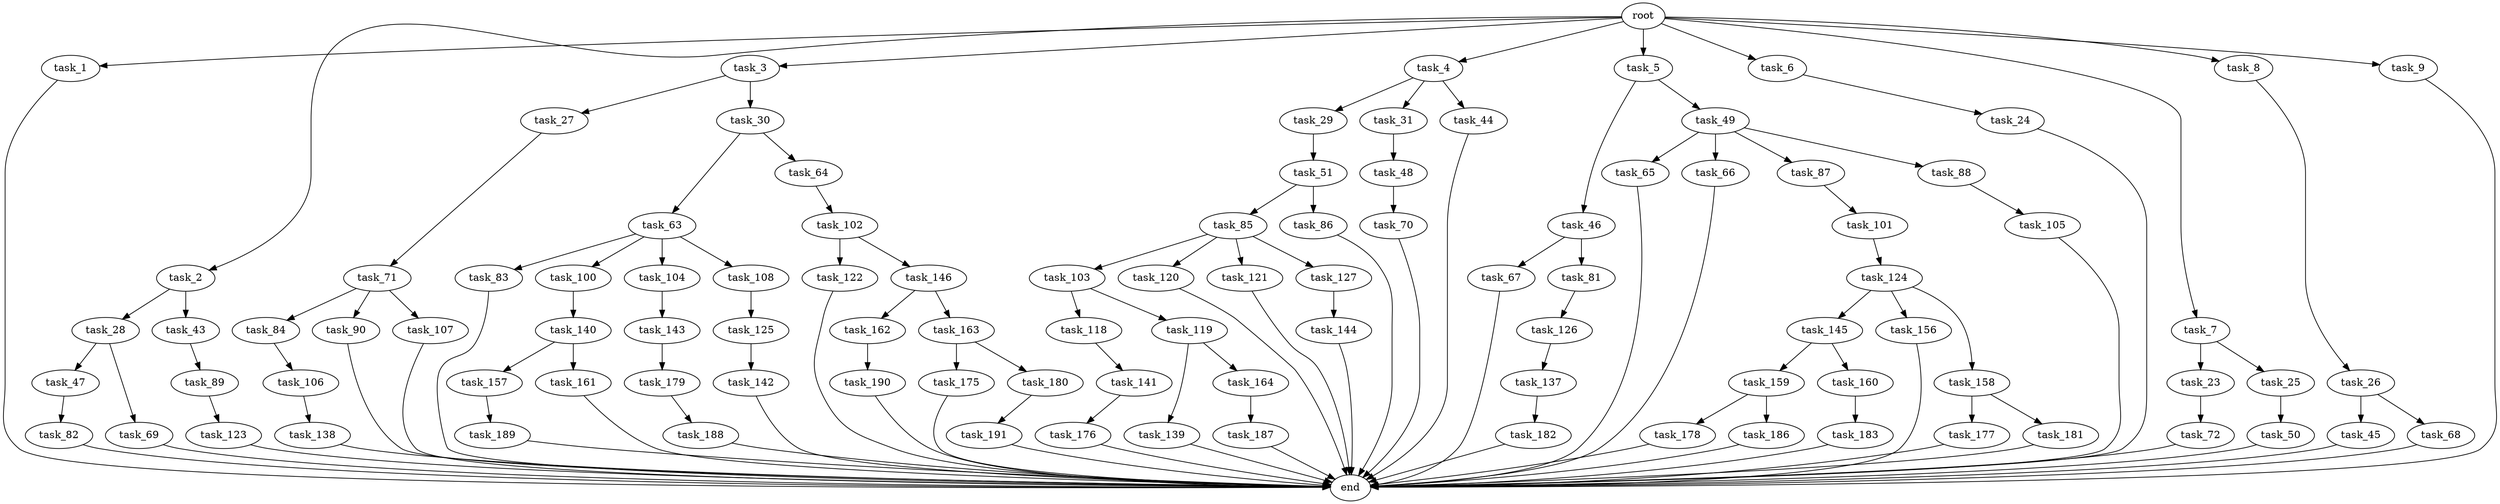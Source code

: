 digraph G {
  root [size="0.000000"];
  task_1 [size="102.400000"];
  task_2 [size="102.400000"];
  task_3 [size="102.400000"];
  task_4 [size="102.400000"];
  task_5 [size="102.400000"];
  task_6 [size="102.400000"];
  task_7 [size="102.400000"];
  task_8 [size="102.400000"];
  task_9 [size="102.400000"];
  task_23 [size="3435973836.800000"];
  task_24 [size="85899345920.000000"];
  task_25 [size="3435973836.800000"];
  task_26 [size="54975581388.800003"];
  task_27 [size="30923764531.200001"];
  task_28 [size="42090679500.800003"];
  task_29 [size="21474836480.000000"];
  task_30 [size="30923764531.200001"];
  task_31 [size="21474836480.000000"];
  task_43 [size="42090679500.800003"];
  task_44 [size="21474836480.000000"];
  task_45 [size="42090679500.800003"];
  task_46 [size="13743895347.200001"];
  task_47 [size="42090679500.800003"];
  task_48 [size="42090679500.800003"];
  task_49 [size="13743895347.200001"];
  task_50 [size="7730941132.800000"];
  task_51 [size="13743895347.200001"];
  task_63 [size="69578470195.199997"];
  task_64 [size="69578470195.199997"];
  task_65 [size="7730941132.800000"];
  task_66 [size="7730941132.800000"];
  task_67 [size="7730941132.800000"];
  task_68 [size="42090679500.800003"];
  task_69 [size="42090679500.800003"];
  task_70 [size="13743895347.200001"];
  task_71 [size="7730941132.800000"];
  task_72 [size="69578470195.199997"];
  task_81 [size="7730941132.800000"];
  task_82 [size="69578470195.199997"];
  task_83 [size="3435973836.800000"];
  task_84 [size="54975581388.800003"];
  task_85 [size="85899345920.000000"];
  task_86 [size="85899345920.000000"];
  task_87 [size="7730941132.800000"];
  task_88 [size="7730941132.800000"];
  task_89 [size="42090679500.800003"];
  task_90 [size="54975581388.800003"];
  task_100 [size="3435973836.800000"];
  task_101 [size="21474836480.000000"];
  task_102 [size="69578470195.199997"];
  task_103 [size="54975581388.800003"];
  task_104 [size="3435973836.800000"];
  task_105 [size="7730941132.800000"];
  task_106 [size="30923764531.200001"];
  task_107 [size="54975581388.800003"];
  task_108 [size="3435973836.800000"];
  task_118 [size="13743895347.200001"];
  task_119 [size="13743895347.200001"];
  task_120 [size="54975581388.800003"];
  task_121 [size="54975581388.800003"];
  task_122 [size="42090679500.800003"];
  task_123 [size="7730941132.800000"];
  task_124 [size="3435973836.800000"];
  task_125 [size="7730941132.800000"];
  task_126 [size="85899345920.000000"];
  task_127 [size="54975581388.800003"];
  task_137 [size="13743895347.200001"];
  task_138 [size="42090679500.800003"];
  task_139 [size="42090679500.800003"];
  task_140 [size="42090679500.800003"];
  task_141 [size="30923764531.200001"];
  task_142 [size="7730941132.800000"];
  task_143 [size="42090679500.800003"];
  task_144 [size="21474836480.000000"];
  task_145 [size="69578470195.199997"];
  task_146 [size="42090679500.800003"];
  task_156 [size="69578470195.199997"];
  task_157 [size="54975581388.800003"];
  task_158 [size="69578470195.199997"];
  task_159 [size="42090679500.800003"];
  task_160 [size="42090679500.800003"];
  task_161 [size="54975581388.800003"];
  task_162 [size="30923764531.200001"];
  task_163 [size="30923764531.200001"];
  task_164 [size="42090679500.800003"];
  task_175 [size="7730941132.800000"];
  task_176 [size="3435973836.800000"];
  task_177 [size="3435973836.800000"];
  task_178 [size="69578470195.199997"];
  task_179 [size="13743895347.200001"];
  task_180 [size="7730941132.800000"];
  task_181 [size="3435973836.800000"];
  task_182 [size="3435973836.800000"];
  task_183 [size="42090679500.800003"];
  task_186 [size="69578470195.199997"];
  task_187 [size="85899345920.000000"];
  task_188 [size="3435973836.800000"];
  task_189 [size="85899345920.000000"];
  task_190 [size="30923764531.200001"];
  task_191 [size="69578470195.199997"];
  end [size="0.000000"];

  root -> task_1 [size="1.000000"];
  root -> task_2 [size="1.000000"];
  root -> task_3 [size="1.000000"];
  root -> task_4 [size="1.000000"];
  root -> task_5 [size="1.000000"];
  root -> task_6 [size="1.000000"];
  root -> task_7 [size="1.000000"];
  root -> task_8 [size="1.000000"];
  root -> task_9 [size="1.000000"];
  task_1 -> end [size="1.000000"];
  task_2 -> task_28 [size="411041792.000000"];
  task_2 -> task_43 [size="411041792.000000"];
  task_3 -> task_27 [size="301989888.000000"];
  task_3 -> task_30 [size="301989888.000000"];
  task_4 -> task_29 [size="209715200.000000"];
  task_4 -> task_31 [size="209715200.000000"];
  task_4 -> task_44 [size="209715200.000000"];
  task_5 -> task_46 [size="134217728.000000"];
  task_5 -> task_49 [size="134217728.000000"];
  task_6 -> task_24 [size="838860800.000000"];
  task_7 -> task_23 [size="33554432.000000"];
  task_7 -> task_25 [size="33554432.000000"];
  task_8 -> task_26 [size="536870912.000000"];
  task_9 -> end [size="1.000000"];
  task_23 -> task_72 [size="679477248.000000"];
  task_24 -> end [size="1.000000"];
  task_25 -> task_50 [size="75497472.000000"];
  task_26 -> task_45 [size="411041792.000000"];
  task_26 -> task_68 [size="411041792.000000"];
  task_27 -> task_71 [size="75497472.000000"];
  task_28 -> task_47 [size="411041792.000000"];
  task_28 -> task_69 [size="411041792.000000"];
  task_29 -> task_51 [size="134217728.000000"];
  task_30 -> task_63 [size="679477248.000000"];
  task_30 -> task_64 [size="679477248.000000"];
  task_31 -> task_48 [size="411041792.000000"];
  task_43 -> task_89 [size="411041792.000000"];
  task_44 -> end [size="1.000000"];
  task_45 -> end [size="1.000000"];
  task_46 -> task_67 [size="75497472.000000"];
  task_46 -> task_81 [size="75497472.000000"];
  task_47 -> task_82 [size="679477248.000000"];
  task_48 -> task_70 [size="134217728.000000"];
  task_49 -> task_65 [size="75497472.000000"];
  task_49 -> task_66 [size="75497472.000000"];
  task_49 -> task_87 [size="75497472.000000"];
  task_49 -> task_88 [size="75497472.000000"];
  task_50 -> end [size="1.000000"];
  task_51 -> task_85 [size="838860800.000000"];
  task_51 -> task_86 [size="838860800.000000"];
  task_63 -> task_83 [size="33554432.000000"];
  task_63 -> task_100 [size="33554432.000000"];
  task_63 -> task_104 [size="33554432.000000"];
  task_63 -> task_108 [size="33554432.000000"];
  task_64 -> task_102 [size="679477248.000000"];
  task_65 -> end [size="1.000000"];
  task_66 -> end [size="1.000000"];
  task_67 -> end [size="1.000000"];
  task_68 -> end [size="1.000000"];
  task_69 -> end [size="1.000000"];
  task_70 -> end [size="1.000000"];
  task_71 -> task_84 [size="536870912.000000"];
  task_71 -> task_90 [size="536870912.000000"];
  task_71 -> task_107 [size="536870912.000000"];
  task_72 -> end [size="1.000000"];
  task_81 -> task_126 [size="838860800.000000"];
  task_82 -> end [size="1.000000"];
  task_83 -> end [size="1.000000"];
  task_84 -> task_106 [size="301989888.000000"];
  task_85 -> task_103 [size="536870912.000000"];
  task_85 -> task_120 [size="536870912.000000"];
  task_85 -> task_121 [size="536870912.000000"];
  task_85 -> task_127 [size="536870912.000000"];
  task_86 -> end [size="1.000000"];
  task_87 -> task_101 [size="209715200.000000"];
  task_88 -> task_105 [size="75497472.000000"];
  task_89 -> task_123 [size="75497472.000000"];
  task_90 -> end [size="1.000000"];
  task_100 -> task_140 [size="411041792.000000"];
  task_101 -> task_124 [size="33554432.000000"];
  task_102 -> task_122 [size="411041792.000000"];
  task_102 -> task_146 [size="411041792.000000"];
  task_103 -> task_118 [size="134217728.000000"];
  task_103 -> task_119 [size="134217728.000000"];
  task_104 -> task_143 [size="411041792.000000"];
  task_105 -> end [size="1.000000"];
  task_106 -> task_138 [size="411041792.000000"];
  task_107 -> end [size="1.000000"];
  task_108 -> task_125 [size="75497472.000000"];
  task_118 -> task_141 [size="301989888.000000"];
  task_119 -> task_139 [size="411041792.000000"];
  task_119 -> task_164 [size="411041792.000000"];
  task_120 -> end [size="1.000000"];
  task_121 -> end [size="1.000000"];
  task_122 -> end [size="1.000000"];
  task_123 -> end [size="1.000000"];
  task_124 -> task_145 [size="679477248.000000"];
  task_124 -> task_156 [size="679477248.000000"];
  task_124 -> task_158 [size="679477248.000000"];
  task_125 -> task_142 [size="75497472.000000"];
  task_126 -> task_137 [size="134217728.000000"];
  task_127 -> task_144 [size="209715200.000000"];
  task_137 -> task_182 [size="33554432.000000"];
  task_138 -> end [size="1.000000"];
  task_139 -> end [size="1.000000"];
  task_140 -> task_157 [size="536870912.000000"];
  task_140 -> task_161 [size="536870912.000000"];
  task_141 -> task_176 [size="33554432.000000"];
  task_142 -> end [size="1.000000"];
  task_143 -> task_179 [size="134217728.000000"];
  task_144 -> end [size="1.000000"];
  task_145 -> task_159 [size="411041792.000000"];
  task_145 -> task_160 [size="411041792.000000"];
  task_146 -> task_162 [size="301989888.000000"];
  task_146 -> task_163 [size="301989888.000000"];
  task_156 -> end [size="1.000000"];
  task_157 -> task_189 [size="838860800.000000"];
  task_158 -> task_177 [size="33554432.000000"];
  task_158 -> task_181 [size="33554432.000000"];
  task_159 -> task_178 [size="679477248.000000"];
  task_159 -> task_186 [size="679477248.000000"];
  task_160 -> task_183 [size="411041792.000000"];
  task_161 -> end [size="1.000000"];
  task_162 -> task_190 [size="301989888.000000"];
  task_163 -> task_175 [size="75497472.000000"];
  task_163 -> task_180 [size="75497472.000000"];
  task_164 -> task_187 [size="838860800.000000"];
  task_175 -> end [size="1.000000"];
  task_176 -> end [size="1.000000"];
  task_177 -> end [size="1.000000"];
  task_178 -> end [size="1.000000"];
  task_179 -> task_188 [size="33554432.000000"];
  task_180 -> task_191 [size="679477248.000000"];
  task_181 -> end [size="1.000000"];
  task_182 -> end [size="1.000000"];
  task_183 -> end [size="1.000000"];
  task_186 -> end [size="1.000000"];
  task_187 -> end [size="1.000000"];
  task_188 -> end [size="1.000000"];
  task_189 -> end [size="1.000000"];
  task_190 -> end [size="1.000000"];
  task_191 -> end [size="1.000000"];
}
